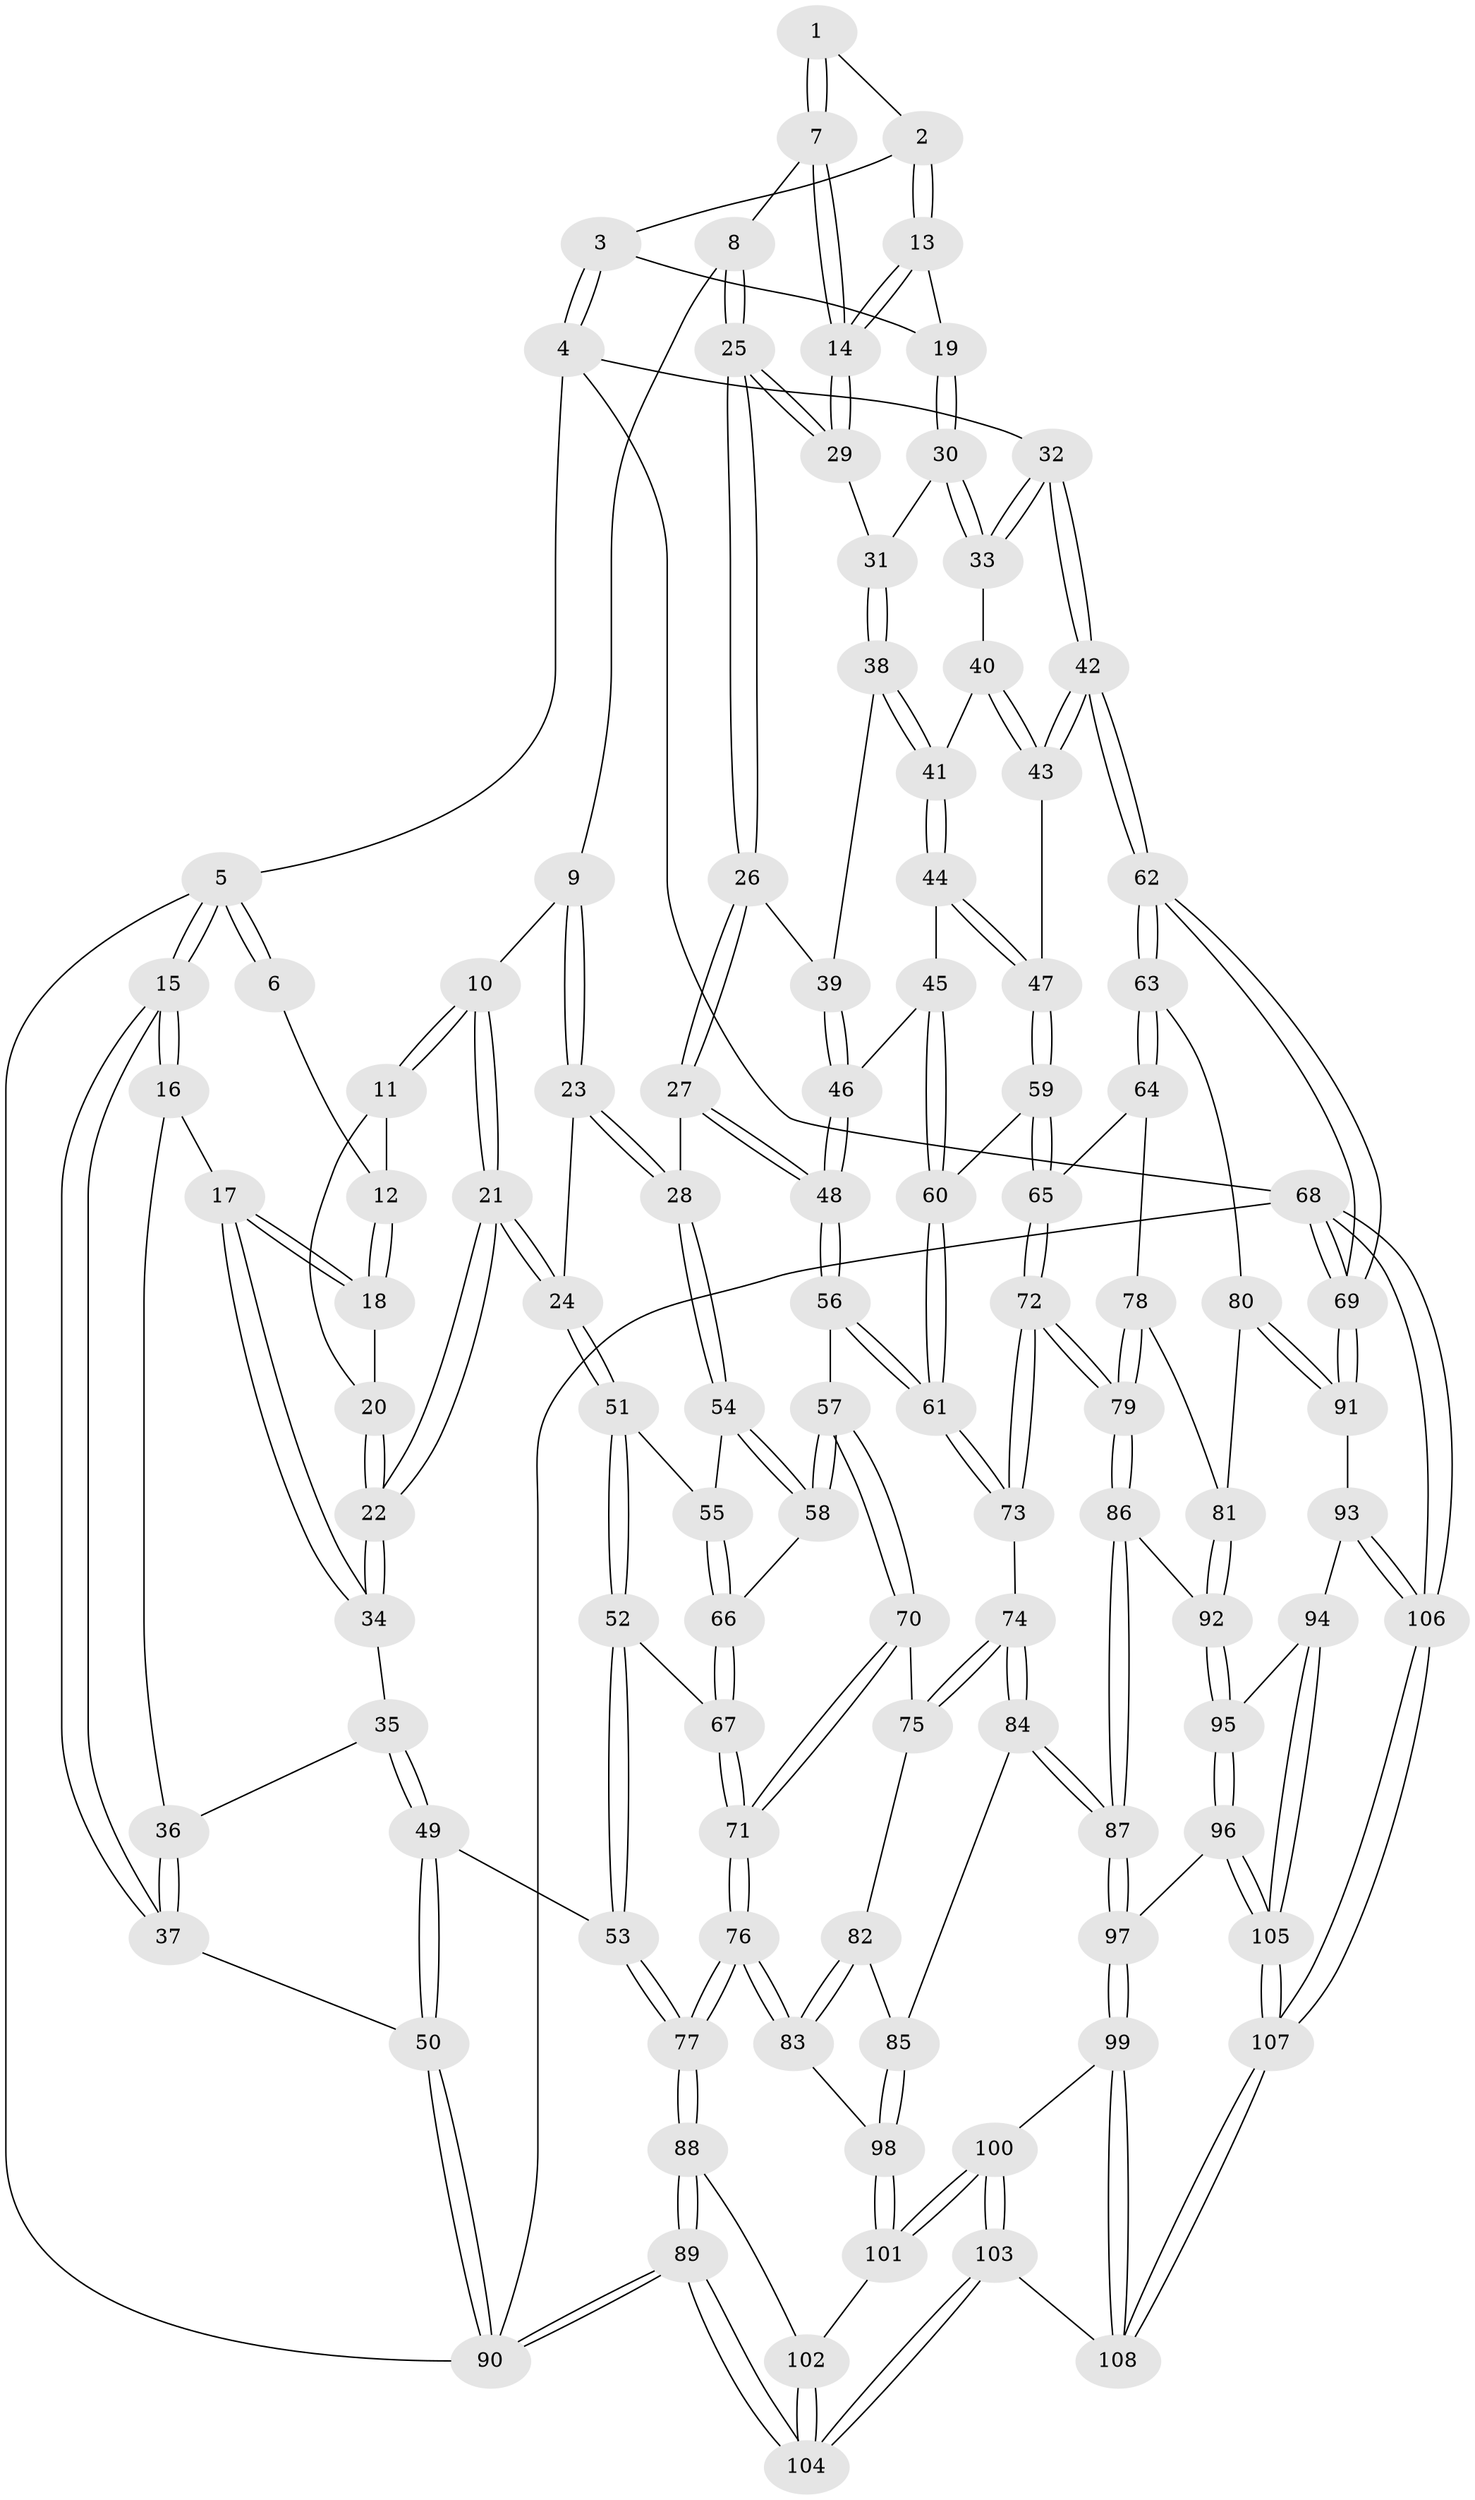 // coarse degree distribution, {3: 0.23255813953488372, 2: 0.046511627906976744, 5: 0.27906976744186046, 4: 0.3023255813953488, 6: 0.09302325581395349, 7: 0.046511627906976744}
// Generated by graph-tools (version 1.1) at 2025/04/03/04/25 22:04:48]
// undirected, 108 vertices, 267 edges
graph export_dot {
graph [start="1"]
  node [color=gray90,style=filled];
  1 [pos="+0.5102699305506245+0"];
  2 [pos="+0.6828791251737796+0"];
  3 [pos="+1+0"];
  4 [pos="+1+0"];
  5 [pos="+0+0"];
  6 [pos="+0.25769500807301116+0"];
  7 [pos="+0.4946988115881743+0.017552414174919533"];
  8 [pos="+0.4687448607412197+0.0633723603676414"];
  9 [pos="+0.42768921223643497+0.07877087404906508"];
  10 [pos="+0.365957371641796+0.08878379809618693"];
  11 [pos="+0.294074075571839+0.04844530393590883"];
  12 [pos="+0.24580316293900362+0"];
  13 [pos="+0.7072877819287506+0.07004524617659832"];
  14 [pos="+0.6557694289769183+0.12004784065481332"];
  15 [pos="+0+0"];
  16 [pos="+0.11715018348411889+0.10092741398374855"];
  17 [pos="+0.13403612855680788+0.10256252888256359"];
  18 [pos="+0.1356430606873896+0.10108223739123706"];
  19 [pos="+0.8138235530063083+0.09966257165469682"];
  20 [pos="+0.26482622905263026+0.08702220498809496"];
  21 [pos="+0.26832122144020465+0.2754051780411884"];
  22 [pos="+0.2660942152537801+0.2743244691474716"];
  23 [pos="+0.34747742649550706+0.3141247273556462"];
  24 [pos="+0.2977704903912935+0.3024434616448578"];
  25 [pos="+0.5088043629399288+0.2246013986402241"];
  26 [pos="+0.506449301616569+0.23784180604784474"];
  27 [pos="+0.4553068557602352+0.2828430022261055"];
  28 [pos="+0.37799500269654207+0.32529090118571374"];
  29 [pos="+0.6551079686379019+0.13066760714426923"];
  30 [pos="+0.8264216953837304+0.13006106849061988"];
  31 [pos="+0.6923669725594617+0.20678907171597308"];
  32 [pos="+1+0.06705994496156145"];
  33 [pos="+0.8795008553498992+0.1900295972354732"];
  34 [pos="+0.2380001935679403+0.2674814033202174"];
  35 [pos="+0.10871720414823931+0.3045554414427204"];
  36 [pos="+0.04476088403003799+0.18045763165086295"];
  37 [pos="+0+0.18234009228532505"];
  38 [pos="+0.6931715482642838+0.21602375578941926"];
  39 [pos="+0.584847250702898+0.27170908478277106"];
  40 [pos="+0.8657869945663619+0.2205723551482174"];
  41 [pos="+0.7331367944484765+0.26788794667463645"];
  42 [pos="+1+0.4161998802354048"];
  43 [pos="+0.8908785319856573+0.35822489207829594"];
  44 [pos="+0.7245988104539663+0.34636741006586413"];
  45 [pos="+0.6612120698801481+0.38391683169690327"];
  46 [pos="+0.6467791104424109+0.3841591046742115"];
  47 [pos="+0.8357569302144927+0.3972487386613657"];
  48 [pos="+0.6075567090186725+0.4102123643394426"];
  49 [pos="+0+0.4885118383099799"];
  50 [pos="+0+0.49056577767755943"];
  51 [pos="+0.22431953123007994+0.4554719962508064"];
  52 [pos="+0.19182118248834865+0.4938678602678714"];
  53 [pos="+0.06033958558547598+0.5388890901796987"];
  54 [pos="+0.428562637606053+0.4476690599126982"];
  55 [pos="+0.3077192227794866+0.48829726758562886"];
  56 [pos="+0.5394317151787441+0.49237400441875967"];
  57 [pos="+0.470505409874386+0.4961183265965134"];
  58 [pos="+0.4471664271832238+0.4768128592061954"];
  59 [pos="+0.824262947267358+0.5118004641415015"];
  60 [pos="+0.7361457001427084+0.530370898698792"];
  61 [pos="+0.6600779654409148+0.6045286286839251"];
  62 [pos="+1+0.5333148943056703"];
  63 [pos="+0.9453810529745076+0.5755610824038367"];
  64 [pos="+0.9155480464385962+0.5719447187810182"];
  65 [pos="+0.8649388118558329+0.5474361038687642"];
  66 [pos="+0.30586942607650974+0.5616465824660651"];
  67 [pos="+0.2951270900016263+0.5726179609249514"];
  68 [pos="+1+1"];
  69 [pos="+1+0.8037147523738772"];
  70 [pos="+0.4567550673069725+0.5629597769907793"];
  71 [pos="+0.3084041789025875+0.6948527515509731"];
  72 [pos="+0.7628610903060867+0.6804083520608163"];
  73 [pos="+0.6600613117798027+0.6086744916853803"];
  74 [pos="+0.6536723212996429+0.6181278769723981"];
  75 [pos="+0.49977390418638834+0.6616866083891847"];
  76 [pos="+0.28508868765188167+0.7661238162266305"];
  77 [pos="+0.24618443380256902+0.7876798609017504"];
  78 [pos="+0.8620747816178641+0.6571916383962012"];
  79 [pos="+0.7832058299175888+0.7127312111342099"];
  80 [pos="+0.9167790820157432+0.7185511207108028"];
  81 [pos="+0.8886144502030283+0.7248810725880076"];
  82 [pos="+0.49959686877440773+0.6624323153007645"];
  83 [pos="+0.37083983271455623+0.7758139891706695"];
  84 [pos="+0.6176007800072532+0.7608276096900088"];
  85 [pos="+0.5730893984244524+0.7701834204777732"];
  86 [pos="+0.7856368925224614+0.7277825232176378"];
  87 [pos="+0.6893721594953004+0.8197232434945861"];
  88 [pos="+0.18350013712972862+0.9007110479462662"];
  89 [pos="+0+1"];
  90 [pos="+0+1"];
  91 [pos="+1+0.8289750294054026"];
  92 [pos="+0.8370075008528531+0.7606913263889512"];
  93 [pos="+0.9205840149220869+0.8771930310860332"];
  94 [pos="+0.9065864559805795+0.875814552960934"];
  95 [pos="+0.8815232601186481+0.8677347455556368"];
  96 [pos="+0.7680811661961611+0.9038231510235211"];
  97 [pos="+0.7053343435963398+0.890391138810186"];
  98 [pos="+0.4883045720710035+0.8356809802701474"];
  99 [pos="+0.6284807283603331+0.9712179569761866"];
  100 [pos="+0.5280212983568269+0.9098366722637206"];
  101 [pos="+0.5028569233283742+0.8862744261804869"];
  102 [pos="+0.4534363890349235+0.9328920367617308"];
  103 [pos="+0.37261596342845066+1"];
  104 [pos="+0.29873121901365707+1"];
  105 [pos="+0.8211363229656651+1"];
  106 [pos="+0.9837891420630659+1"];
  107 [pos="+0.8379693068670968+1"];
  108 [pos="+0.626295075926552+1"];
  1 -- 2;
  1 -- 7;
  1 -- 7;
  2 -- 3;
  2 -- 13;
  2 -- 13;
  3 -- 4;
  3 -- 4;
  3 -- 19;
  4 -- 5;
  4 -- 32;
  4 -- 68;
  5 -- 6;
  5 -- 6;
  5 -- 15;
  5 -- 15;
  5 -- 90;
  6 -- 12;
  7 -- 8;
  7 -- 14;
  7 -- 14;
  8 -- 9;
  8 -- 25;
  8 -- 25;
  9 -- 10;
  9 -- 23;
  9 -- 23;
  10 -- 11;
  10 -- 11;
  10 -- 21;
  10 -- 21;
  11 -- 12;
  11 -- 20;
  12 -- 18;
  12 -- 18;
  13 -- 14;
  13 -- 14;
  13 -- 19;
  14 -- 29;
  14 -- 29;
  15 -- 16;
  15 -- 16;
  15 -- 37;
  15 -- 37;
  16 -- 17;
  16 -- 36;
  17 -- 18;
  17 -- 18;
  17 -- 34;
  17 -- 34;
  18 -- 20;
  19 -- 30;
  19 -- 30;
  20 -- 22;
  20 -- 22;
  21 -- 22;
  21 -- 22;
  21 -- 24;
  21 -- 24;
  22 -- 34;
  22 -- 34;
  23 -- 24;
  23 -- 28;
  23 -- 28;
  24 -- 51;
  24 -- 51;
  25 -- 26;
  25 -- 26;
  25 -- 29;
  25 -- 29;
  26 -- 27;
  26 -- 27;
  26 -- 39;
  27 -- 28;
  27 -- 48;
  27 -- 48;
  28 -- 54;
  28 -- 54;
  29 -- 31;
  30 -- 31;
  30 -- 33;
  30 -- 33;
  31 -- 38;
  31 -- 38;
  32 -- 33;
  32 -- 33;
  32 -- 42;
  32 -- 42;
  33 -- 40;
  34 -- 35;
  35 -- 36;
  35 -- 49;
  35 -- 49;
  36 -- 37;
  36 -- 37;
  37 -- 50;
  38 -- 39;
  38 -- 41;
  38 -- 41;
  39 -- 46;
  39 -- 46;
  40 -- 41;
  40 -- 43;
  40 -- 43;
  41 -- 44;
  41 -- 44;
  42 -- 43;
  42 -- 43;
  42 -- 62;
  42 -- 62;
  43 -- 47;
  44 -- 45;
  44 -- 47;
  44 -- 47;
  45 -- 46;
  45 -- 60;
  45 -- 60;
  46 -- 48;
  46 -- 48;
  47 -- 59;
  47 -- 59;
  48 -- 56;
  48 -- 56;
  49 -- 50;
  49 -- 50;
  49 -- 53;
  50 -- 90;
  50 -- 90;
  51 -- 52;
  51 -- 52;
  51 -- 55;
  52 -- 53;
  52 -- 53;
  52 -- 67;
  53 -- 77;
  53 -- 77;
  54 -- 55;
  54 -- 58;
  54 -- 58;
  55 -- 66;
  55 -- 66;
  56 -- 57;
  56 -- 61;
  56 -- 61;
  57 -- 58;
  57 -- 58;
  57 -- 70;
  57 -- 70;
  58 -- 66;
  59 -- 60;
  59 -- 65;
  59 -- 65;
  60 -- 61;
  60 -- 61;
  61 -- 73;
  61 -- 73;
  62 -- 63;
  62 -- 63;
  62 -- 69;
  62 -- 69;
  63 -- 64;
  63 -- 64;
  63 -- 80;
  64 -- 65;
  64 -- 78;
  65 -- 72;
  65 -- 72;
  66 -- 67;
  66 -- 67;
  67 -- 71;
  67 -- 71;
  68 -- 69;
  68 -- 69;
  68 -- 106;
  68 -- 106;
  68 -- 90;
  69 -- 91;
  69 -- 91;
  70 -- 71;
  70 -- 71;
  70 -- 75;
  71 -- 76;
  71 -- 76;
  72 -- 73;
  72 -- 73;
  72 -- 79;
  72 -- 79;
  73 -- 74;
  74 -- 75;
  74 -- 75;
  74 -- 84;
  74 -- 84;
  75 -- 82;
  76 -- 77;
  76 -- 77;
  76 -- 83;
  76 -- 83;
  77 -- 88;
  77 -- 88;
  78 -- 79;
  78 -- 79;
  78 -- 81;
  79 -- 86;
  79 -- 86;
  80 -- 81;
  80 -- 91;
  80 -- 91;
  81 -- 92;
  81 -- 92;
  82 -- 83;
  82 -- 83;
  82 -- 85;
  83 -- 98;
  84 -- 85;
  84 -- 87;
  84 -- 87;
  85 -- 98;
  85 -- 98;
  86 -- 87;
  86 -- 87;
  86 -- 92;
  87 -- 97;
  87 -- 97;
  88 -- 89;
  88 -- 89;
  88 -- 102;
  89 -- 90;
  89 -- 90;
  89 -- 104;
  89 -- 104;
  91 -- 93;
  92 -- 95;
  92 -- 95;
  93 -- 94;
  93 -- 106;
  93 -- 106;
  94 -- 95;
  94 -- 105;
  94 -- 105;
  95 -- 96;
  95 -- 96;
  96 -- 97;
  96 -- 105;
  96 -- 105;
  97 -- 99;
  97 -- 99;
  98 -- 101;
  98 -- 101;
  99 -- 100;
  99 -- 108;
  99 -- 108;
  100 -- 101;
  100 -- 101;
  100 -- 103;
  100 -- 103;
  101 -- 102;
  102 -- 104;
  102 -- 104;
  103 -- 104;
  103 -- 104;
  103 -- 108;
  105 -- 107;
  105 -- 107;
  106 -- 107;
  106 -- 107;
  107 -- 108;
  107 -- 108;
}
